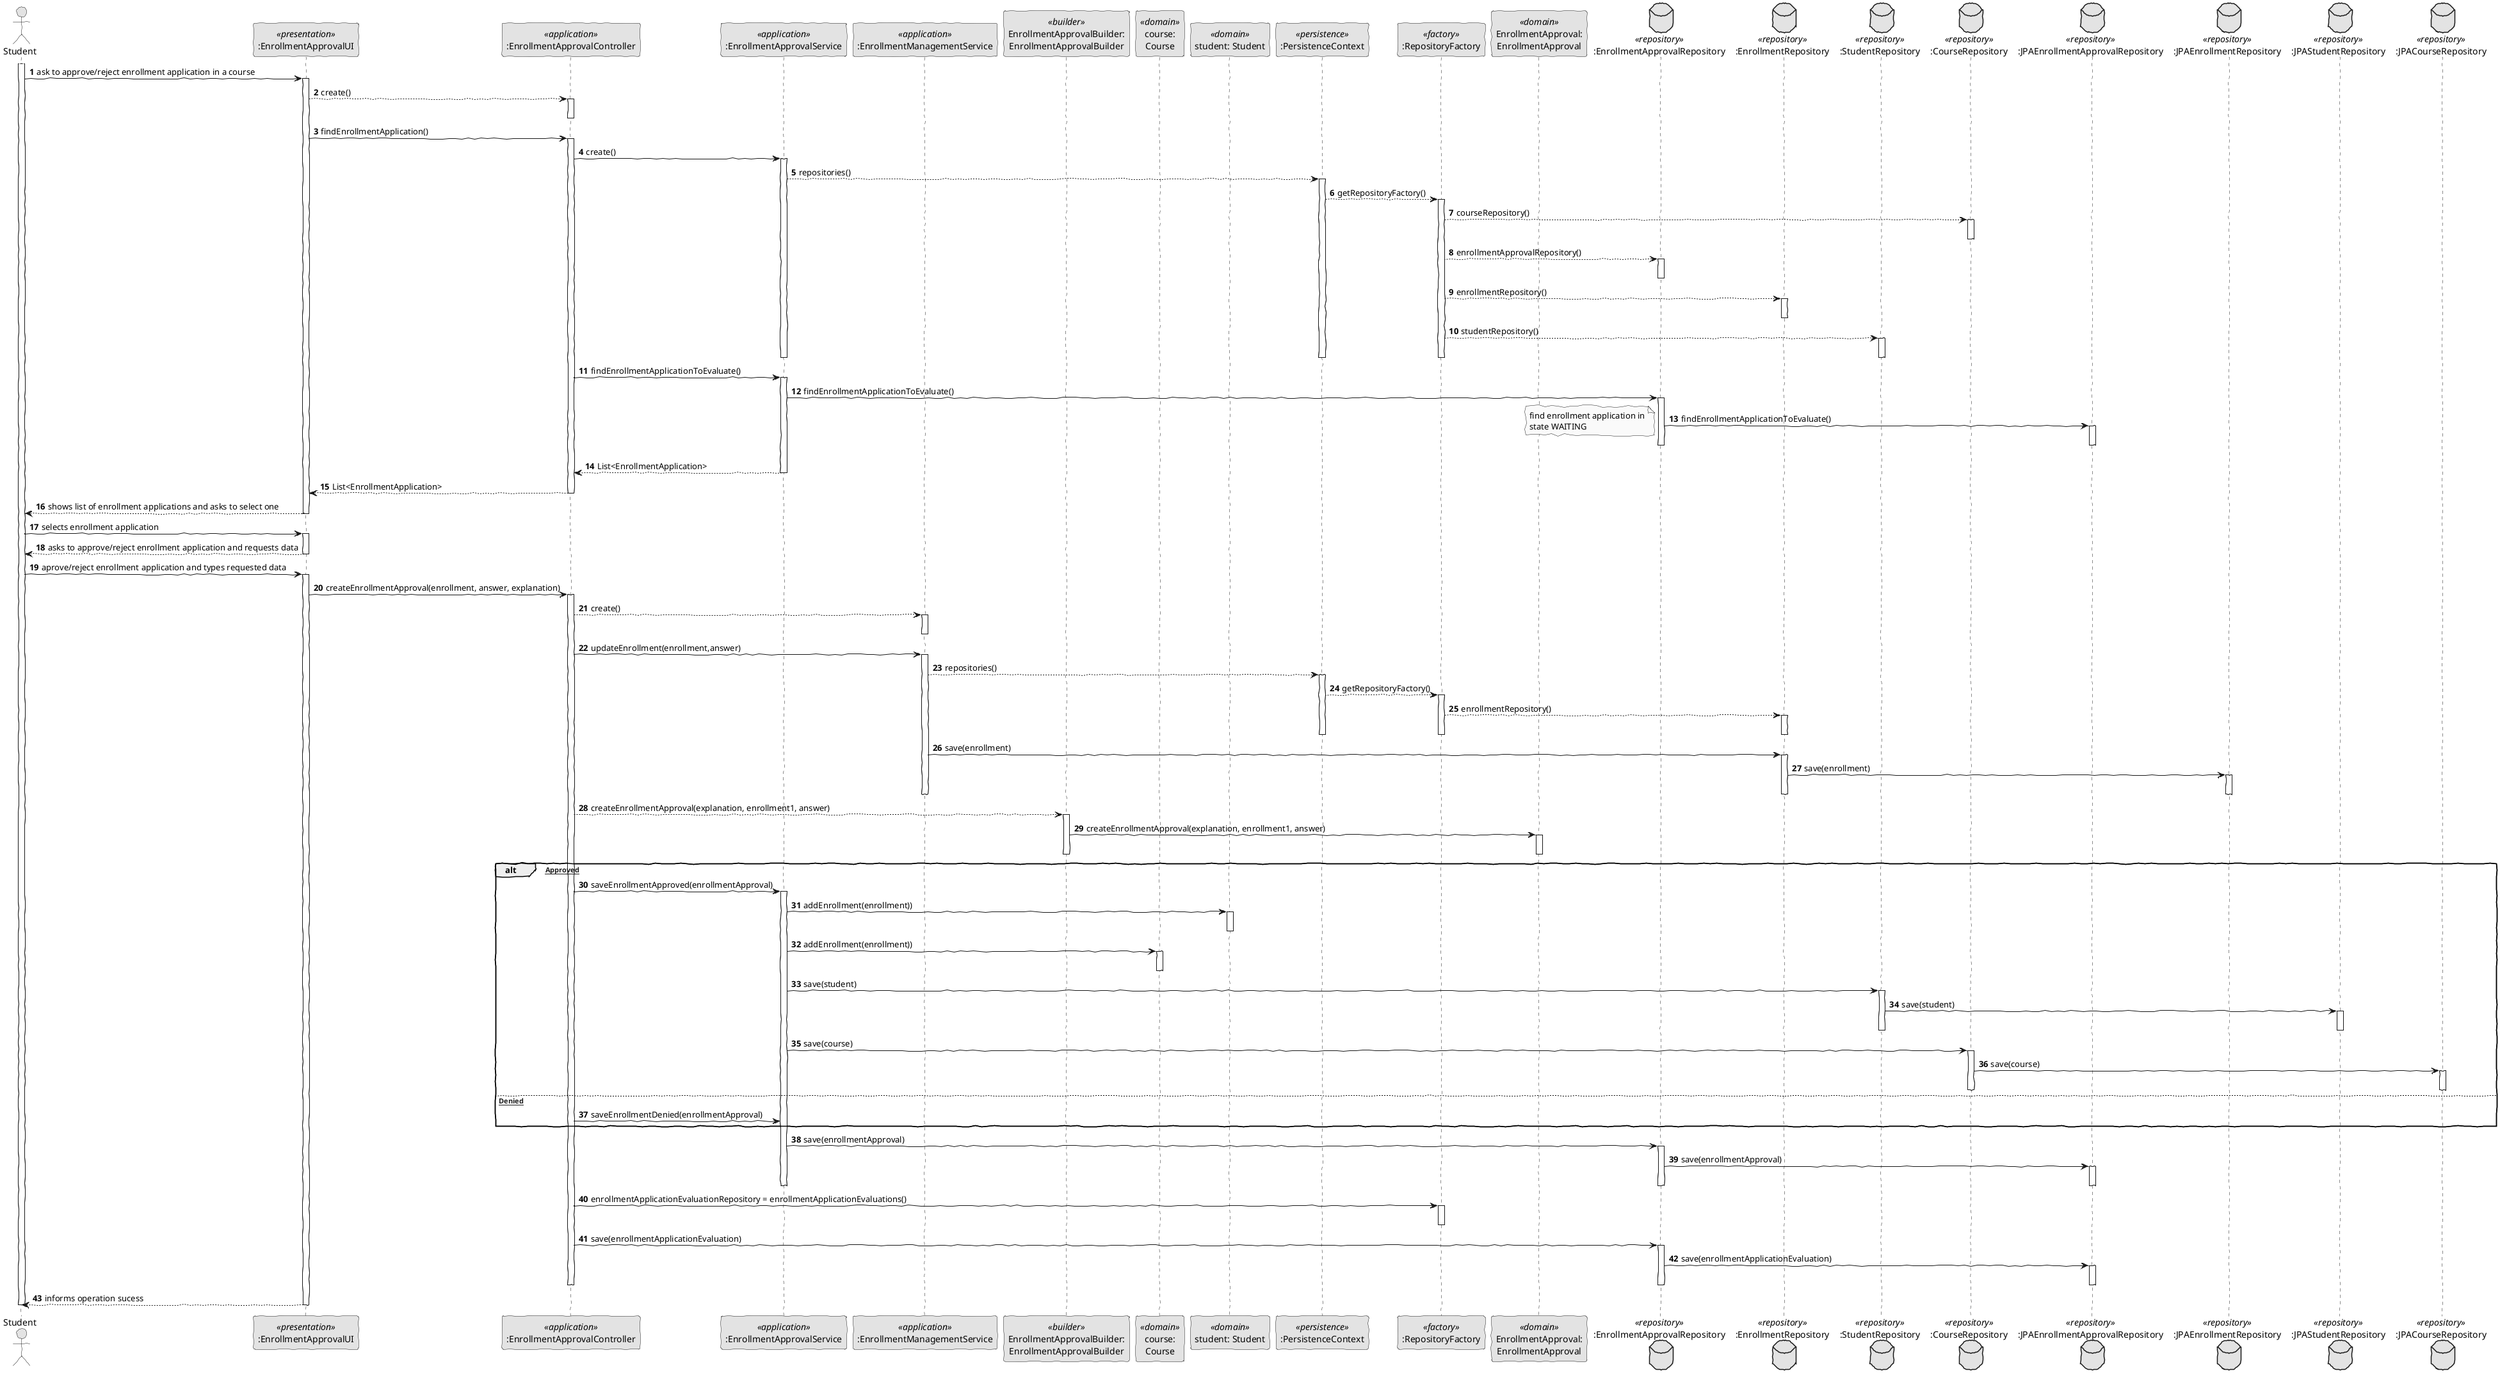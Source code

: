 @startuml
'http://plantuml.com/skinparam.html
autonumber
skinparam handwritten true
skinparam monochrome true
skinparam packageStyle rect
skinparam defaultFontName FG Virgil
skinparam shadowing false

actor Student as Actor
participant ":EnrollmentApprovalUI" as UI <<presentation>>
participant ":EnrollmentApprovalController" as Controller <<application>>
participant ":EnrollmentApprovalService" as Service <<application>>
participant ":EnrollmentManagementService" as Service2 <<application>>
participant "EnrollmentApprovalBuilder:\nEnrollmentApprovalBuilder" as EnrollmentApprovalBuilder <<builder>>
participant "course:\nCourse" as course <<domain>>
participant "student: Student" as student <<domain>>
participant ":PersistenceContext" as Persistence <<persistence>>
participant ":RepositoryFactory" as RepositoryFactory <<factory>>
participant "EnrollmentApproval:\nEnrollmentApproval" as EnrollmentApproval <<domain>>
database ":EnrollmentApprovalRepository" as EnrollmentApprovalRepository <<repository>>
database ":EnrollmentRepository" as EnrollmentRepository <<repository>>
database ":StudentRepository" as StudentRepository <<repository>>
database ":CourseRepository" as CourseRepository <<repository>>
database ":JPAEnrollmentApprovalRepository" as JPAEnrollmentApprovalRepository <<repository>>
database ":JPAEnrollmentRepository" as JPAEnrollmentRepository <<repository>>
database ":JPAStudentRepository" as JPAStudentRepository <<repository>>
database ":JPACourseRepository" as JPACourseRepository <<repository>>




activate Actor
Actor -> UI: ask to approve/reject enrollment application in a course
activate UI

    UI --> Controller: create()
    activate Controller
    deactivate Controller
    UI -> Controller: findEnrollmentApplication()
    activate Controller



    Controller -> Service: create()
    activate Service
    Service --> Persistence: repositories()

    activate Persistence
    Persistence --> RepositoryFactory: getRepositoryFactory()
    activate RepositoryFactory
    RepositoryFactory --> CourseRepository: courseRepository()

    activate CourseRepository
    deactivate CourseRepository
    RepositoryFactory --> EnrollmentApprovalRepository: enrollmentApprovalRepository()
    activate EnrollmentApprovalRepository
    deactivate EnrollmentApprovalRepository
    RepositoryFactory --> EnrollmentRepository: enrollmentRepository()
    activate EnrollmentRepository
    deactivate EnrollmentRepository
    RepositoryFactory --> StudentRepository: studentRepository()
    activate StudentRepository
    deactivate StudentRepository
    deactivate RepositoryFactory
    deactivate Persistence
    deactivate Service


    Controller -> Service: findEnrollmentApplicationToEvaluate()
    activate Service


    Service -> EnrollmentApprovalRepository: findEnrollmentApplicationToEvaluate()
   activate EnrollmentApprovalRepository
    EnrollmentApprovalRepository -> JPAEnrollmentApprovalRepository: findEnrollmentApplicationToEvaluate()
    activate JPAEnrollmentApprovalRepository
    deactivate JPAEnrollmentApprovalRepository

    deactivate EnrollmentApprovalRepository

    note left
    find enrollment application in
    state WAITING
    end note

    Service --> Controller: List<EnrollmentApplication>
    deactivate Service

    Controller --> UI: List<EnrollmentApplication>
    deactivate Controller

    UI --> Actor: shows list of enrollment applications and asks to select one

    deactivate UI

    Actor -> UI: selects enrollment application
    activate UI

    UI --> Actor: asks to approve/reject enrollment application and requests data
    deactivate UI

    Actor -> UI: aprove/reject enrollment application and types requested data
    activate UI

    UI -> Controller: createEnrollmentApproval(enrollment, answer, explanation)
    activate Controller

    Controller --> Service2: create()
    activate Service2
    deactivate Service2









    Controller -> Service2: updateEnrollment(enrollment,answer)
    activate Service2
        Service2 --> Persistence: repositories()
        activate Persistence
        Persistence --> RepositoryFactory: getRepositoryFactory()
        activate RepositoryFactory
        RepositoryFactory --> EnrollmentRepository: enrollmentRepository()
        activate EnrollmentRepository
        deactivate EnrollmentRepository
        deactivate RepositoryFactory
        deactivate Persistence
        Service2 -> EnrollmentRepository: save(enrollment)
        activate EnrollmentRepository
        EnrollmentRepository -> JPAEnrollmentRepository: save(enrollment)
activate JPAEnrollmentRepository
deactivate JPAEnrollmentRepository
deactivate EnrollmentRepository
    deactivate Service2
    deactivate EnrollmentRepository
    Controller --> EnrollmentApprovalBuilder: createEnrollmentApproval(explanation, enrollment1, answer)
    activate EnrollmentApprovalBuilder

    EnrollmentApprovalBuilder -> EnrollmentApproval : createEnrollmentApproval(explanation, enrollment1, answer)

    activate EnrollmentApproval
    deactivate EnrollmentApproval
    deactivate EnrollmentApprovalBuilder

        alt [Approved]
        Controller -> Service  : saveEnrollmentApproved(enrollmentApproval)
        activate Service

        Service -> student : addEnrollment(enrollment))
        activate student
        deactivate student

        Service -> course : addEnrollment(enrollment))
        activate course
        deactivate course

         Service -> StudentRepository : save(student)
         activate StudentRepository
         StudentRepository -> JPAStudentRepository : save(student)
         activate JPAStudentRepository
         deactivate JPAStudentRepository
         deactivate StudentRepository

         Service -> CourseRepository : save(course)
         activate CourseRepository
         CourseRepository -> JPACourseRepository : save(course)
         activate JPACourseRepository
         deactivate JPACourseRepository
         deactivate CourseRepository
        else [Denied]
        Controller -> Service  : saveEnrollmentDenied(enrollmentApproval)

        end


Service -> EnrollmentApprovalRepository : save(enrollmentApproval)
    activate EnrollmentApprovalRepository
    EnrollmentApprovalRepository -> JPAEnrollmentApprovalRepository : save(enrollmentApproval)
    activate JPAEnrollmentApprovalRepository
    deactivate JPAEnrollmentApprovalRepository
    deactivate EnrollmentApprovalRepository
    deactivate Service

    deactivate Persistence

    Controller -> RepositoryFactory: enrollmentApplicationEvaluationRepository = enrollmentApplicationEvaluations()
    activate RepositoryFactory
    deactivate RepositoryFactory

    Controller -> EnrollmentApprovalRepository: save(enrollmentApplicationEvaluation)
    activate EnrollmentApprovalRepository
     EnrollmentApprovalRepository ->JPAEnrollmentApprovalRepository: save(enrollmentApplicationEvaluation)
    activate JPAEnrollmentApprovalRepository
    deactivate JPAEnrollmentApprovalRepository
    deactivate EnrollmentApprovalRepository
    deactivate Controller



    deactivate Controller
    UI --> Actor: informs operation sucess
    deactivate UI
    deactivate Actor


@enduml